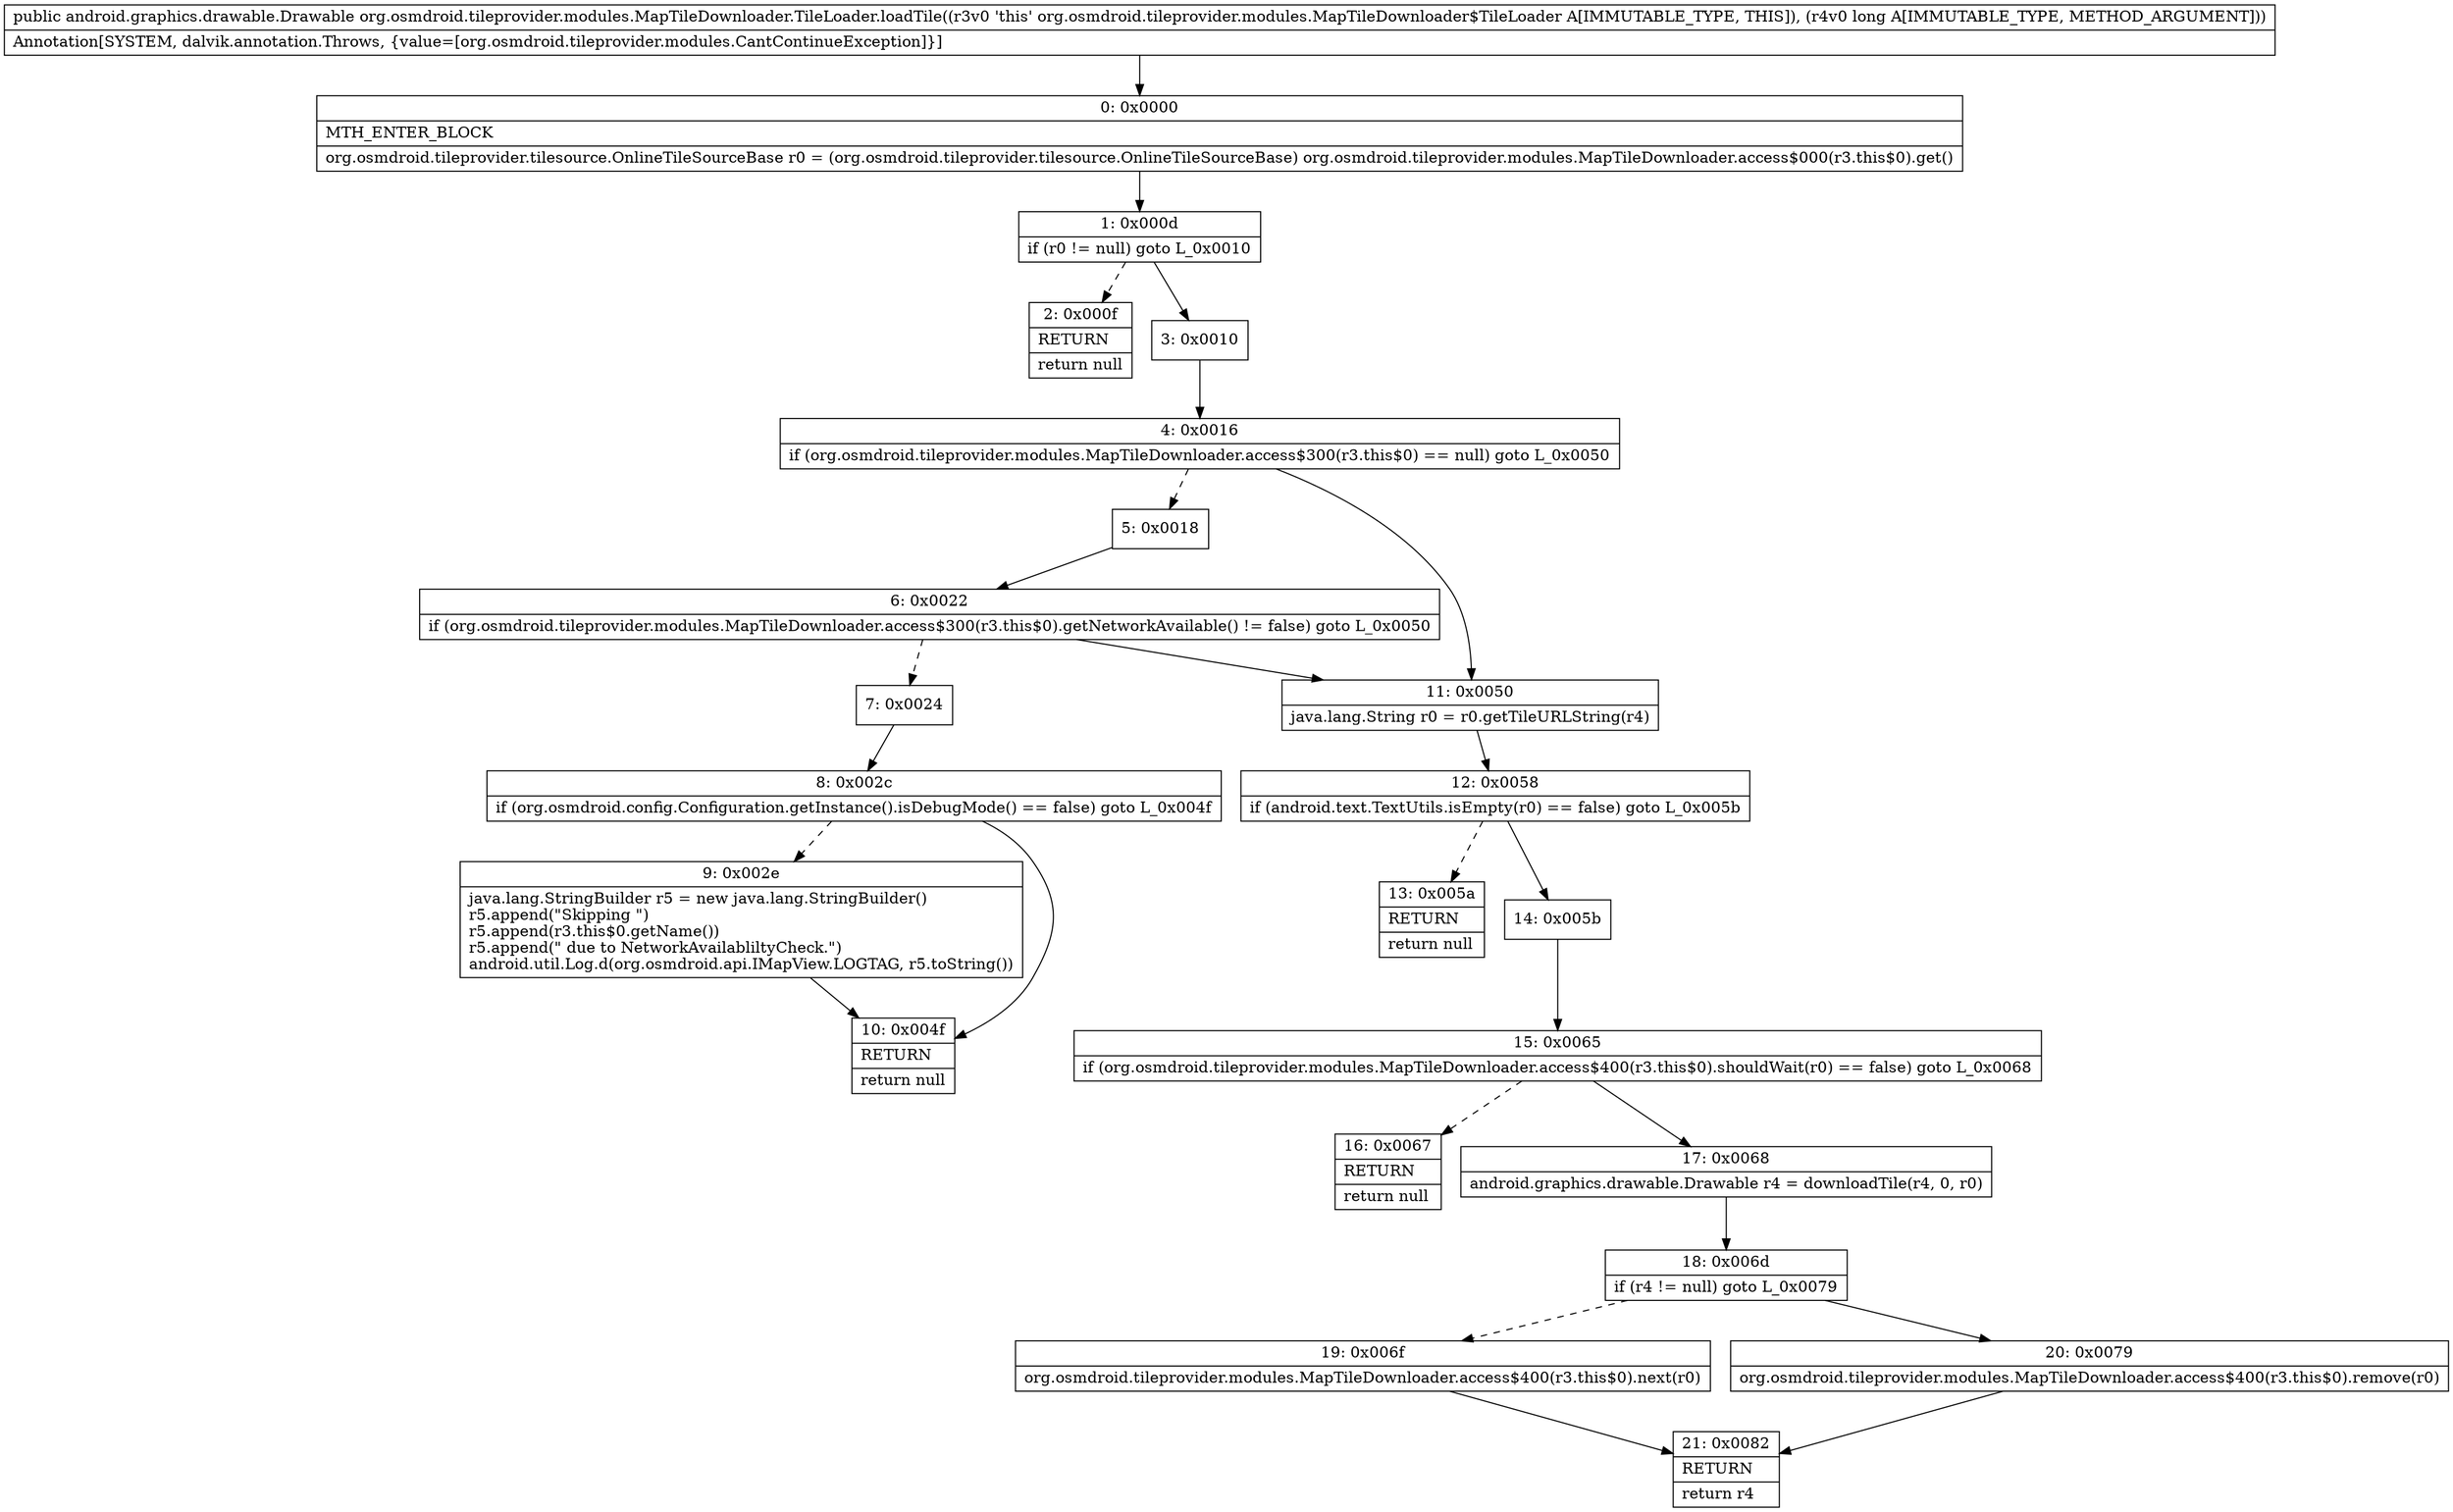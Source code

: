 digraph "CFG fororg.osmdroid.tileprovider.modules.MapTileDownloader.TileLoader.loadTile(J)Landroid\/graphics\/drawable\/Drawable;" {
Node_0 [shape=record,label="{0\:\ 0x0000|MTH_ENTER_BLOCK\l|org.osmdroid.tileprovider.tilesource.OnlineTileSourceBase r0 = (org.osmdroid.tileprovider.tilesource.OnlineTileSourceBase) org.osmdroid.tileprovider.modules.MapTileDownloader.access$000(r3.this$0).get()\l}"];
Node_1 [shape=record,label="{1\:\ 0x000d|if (r0 != null) goto L_0x0010\l}"];
Node_2 [shape=record,label="{2\:\ 0x000f|RETURN\l|return null\l}"];
Node_3 [shape=record,label="{3\:\ 0x0010}"];
Node_4 [shape=record,label="{4\:\ 0x0016|if (org.osmdroid.tileprovider.modules.MapTileDownloader.access$300(r3.this$0) == null) goto L_0x0050\l}"];
Node_5 [shape=record,label="{5\:\ 0x0018}"];
Node_6 [shape=record,label="{6\:\ 0x0022|if (org.osmdroid.tileprovider.modules.MapTileDownloader.access$300(r3.this$0).getNetworkAvailable() != false) goto L_0x0050\l}"];
Node_7 [shape=record,label="{7\:\ 0x0024}"];
Node_8 [shape=record,label="{8\:\ 0x002c|if (org.osmdroid.config.Configuration.getInstance().isDebugMode() == false) goto L_0x004f\l}"];
Node_9 [shape=record,label="{9\:\ 0x002e|java.lang.StringBuilder r5 = new java.lang.StringBuilder()\lr5.append(\"Skipping \")\lr5.append(r3.this$0.getName())\lr5.append(\" due to NetworkAvailabliltyCheck.\")\landroid.util.Log.d(org.osmdroid.api.IMapView.LOGTAG, r5.toString())\l}"];
Node_10 [shape=record,label="{10\:\ 0x004f|RETURN\l|return null\l}"];
Node_11 [shape=record,label="{11\:\ 0x0050|java.lang.String r0 = r0.getTileURLString(r4)\l}"];
Node_12 [shape=record,label="{12\:\ 0x0058|if (android.text.TextUtils.isEmpty(r0) == false) goto L_0x005b\l}"];
Node_13 [shape=record,label="{13\:\ 0x005a|RETURN\l|return null\l}"];
Node_14 [shape=record,label="{14\:\ 0x005b}"];
Node_15 [shape=record,label="{15\:\ 0x0065|if (org.osmdroid.tileprovider.modules.MapTileDownloader.access$400(r3.this$0).shouldWait(r0) == false) goto L_0x0068\l}"];
Node_16 [shape=record,label="{16\:\ 0x0067|RETURN\l|return null\l}"];
Node_17 [shape=record,label="{17\:\ 0x0068|android.graphics.drawable.Drawable r4 = downloadTile(r4, 0, r0)\l}"];
Node_18 [shape=record,label="{18\:\ 0x006d|if (r4 != null) goto L_0x0079\l}"];
Node_19 [shape=record,label="{19\:\ 0x006f|org.osmdroid.tileprovider.modules.MapTileDownloader.access$400(r3.this$0).next(r0)\l}"];
Node_20 [shape=record,label="{20\:\ 0x0079|org.osmdroid.tileprovider.modules.MapTileDownloader.access$400(r3.this$0).remove(r0)\l}"];
Node_21 [shape=record,label="{21\:\ 0x0082|RETURN\l|return r4\l}"];
MethodNode[shape=record,label="{public android.graphics.drawable.Drawable org.osmdroid.tileprovider.modules.MapTileDownloader.TileLoader.loadTile((r3v0 'this' org.osmdroid.tileprovider.modules.MapTileDownloader$TileLoader A[IMMUTABLE_TYPE, THIS]), (r4v0 long A[IMMUTABLE_TYPE, METHOD_ARGUMENT]))  | Annotation[SYSTEM, dalvik.annotation.Throws, \{value=[org.osmdroid.tileprovider.modules.CantContinueException]\}]\l}"];
MethodNode -> Node_0;
Node_0 -> Node_1;
Node_1 -> Node_2[style=dashed];
Node_1 -> Node_3;
Node_3 -> Node_4;
Node_4 -> Node_5[style=dashed];
Node_4 -> Node_11;
Node_5 -> Node_6;
Node_6 -> Node_7[style=dashed];
Node_6 -> Node_11;
Node_7 -> Node_8;
Node_8 -> Node_9[style=dashed];
Node_8 -> Node_10;
Node_9 -> Node_10;
Node_11 -> Node_12;
Node_12 -> Node_13[style=dashed];
Node_12 -> Node_14;
Node_14 -> Node_15;
Node_15 -> Node_16[style=dashed];
Node_15 -> Node_17;
Node_17 -> Node_18;
Node_18 -> Node_19[style=dashed];
Node_18 -> Node_20;
Node_19 -> Node_21;
Node_20 -> Node_21;
}

